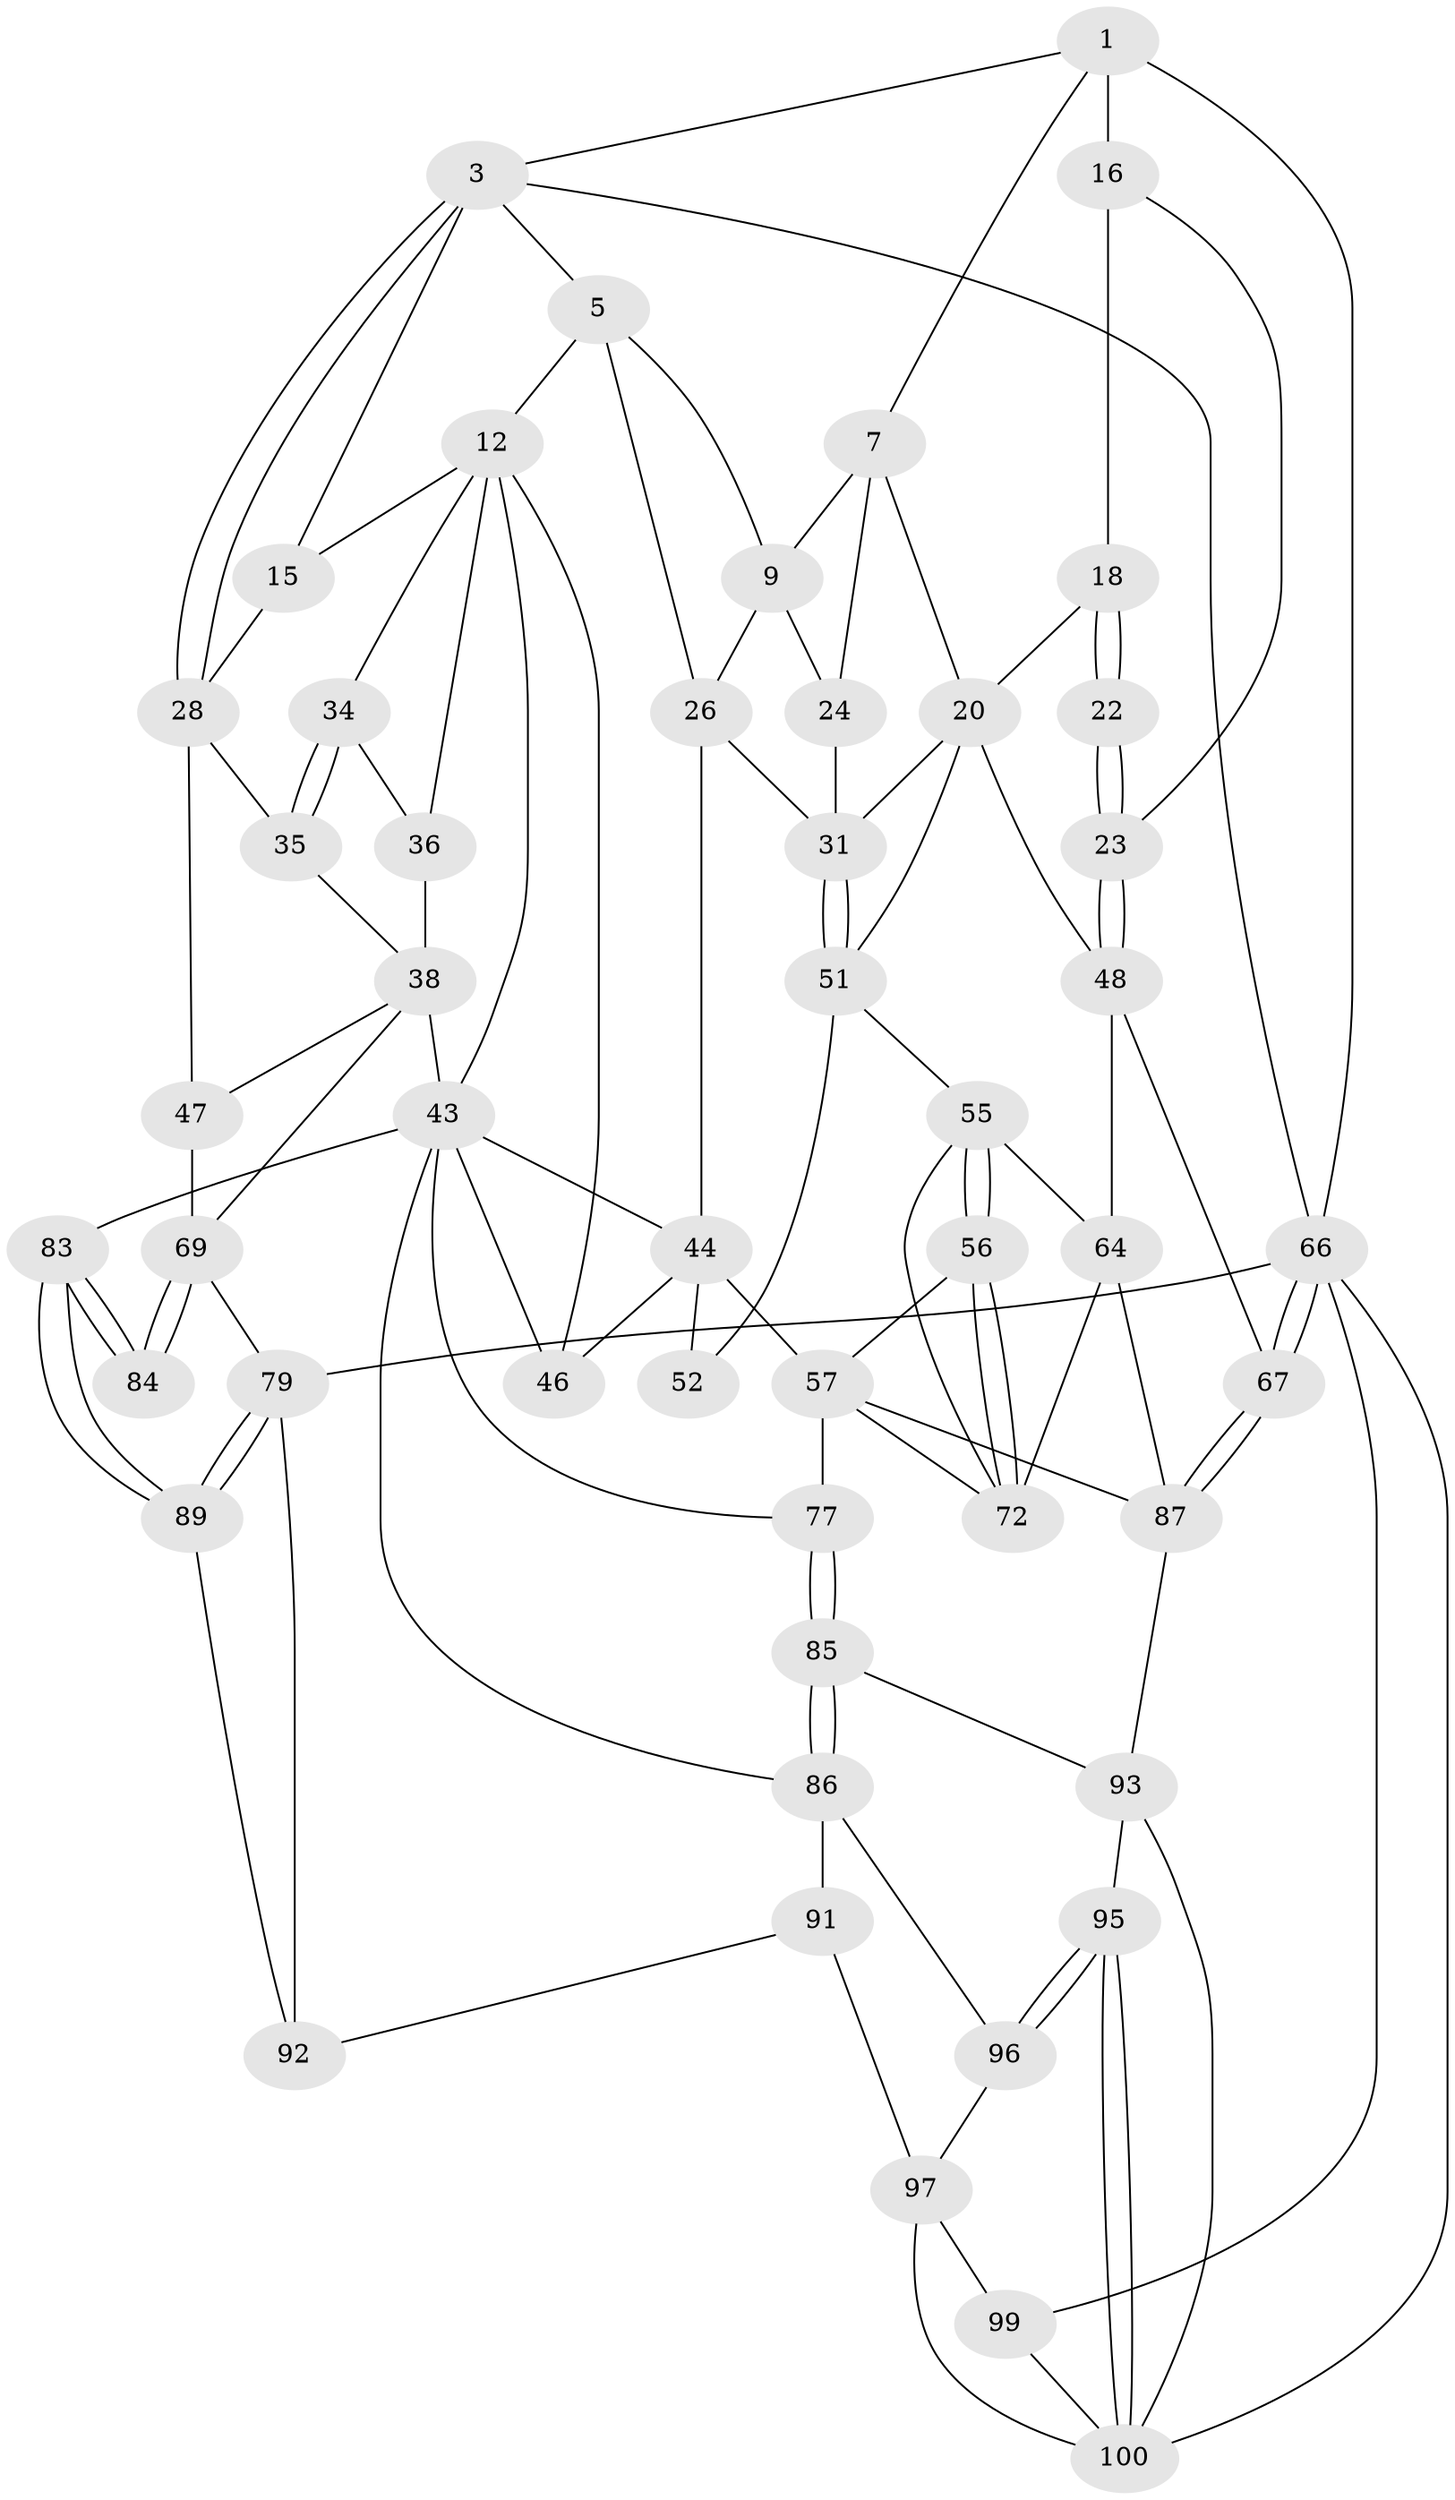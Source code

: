 // original degree distribution, {3: 0.0196078431372549, 6: 0.22549019607843138, 4: 0.24509803921568626, 5: 0.5098039215686274}
// Generated by graph-tools (version 1.1) at 2025/17/03/09/25 04:17:04]
// undirected, 51 vertices, 113 edges
graph export_dot {
graph [start="1"]
  node [color=gray90,style=filled];
  1 [pos="+0.7198717252641986+0",super="+6+2"];
  3 [pos="+0+0",super="+4"];
  5 [pos="+0.5428724080354386+0",super="+10"];
  7 [pos="+0.7980808555644903+0.11751482180224478",super="+21+8"];
  9 [pos="+0.5969220027786725+0.07878310569682002",super="+25"];
  12 [pos="+0.444265666663326+0.26842367314032173",super="+42+13"];
  15 [pos="+0.24509851600094198+0.07273935689051629"];
  16 [pos="+0.8760879901977036+0.09807949715918592",super="+17"];
  18 [pos="+0.8782278646632898+0.11150063396778102",super="+19"];
  20 [pos="+0.8059760457845605+0.29767325908839565",super="+30"];
  22 [pos="+1+0.2613464410613571"];
  23 [pos="+1+0.2868980644985306"];
  24 [pos="+0.6897908522559942+0.17918778637904093",super="+27"];
  26 [pos="+0.5187288151641095+0.29818909890107226",super="+33"];
  28 [pos="+0+0.10741273853517273",super="+29"];
  31 [pos="+0.7141123830611718+0.3330235962948548",super="+32"];
  34 [pos="+0.20611296119119377+0.31076704384656056"];
  35 [pos="+0.10088745648987342+0.3096373312933573"];
  36 [pos="+0.2949894796957042+0.3511786734513601",super="+37"];
  38 [pos="+0.22127921629824845+0.47029052861541637",super="+39+41"];
  43 [pos="+0.3535456324510114+0.46008690374861466",super="+59"];
  44 [pos="+0.6093630891686713+0.4244274630065894",super="+45"];
  46 [pos="+0.5833278761987788+0.4568730355582789"];
  47 [pos="+0+0.4409353262428553"];
  48 [pos="+1+0.5295916124827456",super="+49+68"];
  51 [pos="+0.6356363469615098+0.41064074318868904",super="+53"];
  52 [pos="+0.6148210317101506+0.42207864905762754"];
  55 [pos="+0.7699436933579515+0.5363255100952206",super="+65"];
  56 [pos="+0.686358840154395+0.5881657063878059"];
  57 [pos="+0.6502378684346715+0.5826603821754734",super="+76"];
  64 [pos="+0.8299604684047888+0.6179203628351899",super="+73"];
  66 [pos="+1+1",super="+81"];
  67 [pos="+1+1"];
  69 [pos="+0.16089315498737117+0.6078847516571837",super="+70"];
  72 [pos="+0.7508606422533018+0.6682123018642545",super="+74"];
  77 [pos="+0.576080643618286+0.8328768362741519"];
  79 [pos="+0+0.894631578743515",super="+80"];
  83 [pos="+0.12971294730079538+0.7691227541166676"];
  84 [pos="+0.12803412881724627+0.7619761919716821"];
  85 [pos="+0.5717722940891334+0.8431828753513867"];
  86 [pos="+0.3515031449051303+0.7876637180582023",super="+90"];
  87 [pos="+0.8733765460027203+0.8228343521831964",super="+88"];
  89 [pos="+0.1293764210746352+0.7714888346972785"];
  91 [pos="+0.2452281751427668+0.8867134275866065"];
  92 [pos="+0.16333901048260183+0.8487135682065639"];
  93 [pos="+0.8030441563070592+0.9207922056676408",super="+94"];
  95 [pos="+0.5630624768406095+0.9078709192848583"];
  96 [pos="+0.39536130371555955+0.9383224495248343"];
  97 [pos="+0.38995958691270005+0.9608510038415495",super="+98"];
  99 [pos="+0.17062827540951125+1"];
  100 [pos="+0.5893460826167356+1",super="+101+102"];
  1 -- 16 [weight=2];
  1 -- 7;
  1 -- 66;
  1 -- 3;
  3 -- 28;
  3 -- 28;
  3 -- 5;
  3 -- 15;
  3 -- 66;
  5 -- 9;
  5 -- 26;
  5 -- 12;
  7 -- 24 [weight=2];
  7 -- 20;
  7 -- 9;
  9 -- 26;
  9 -- 24;
  12 -- 43;
  12 -- 46;
  12 -- 34;
  12 -- 36;
  12 -- 15;
  15 -- 28;
  16 -- 18;
  16 -- 23;
  18 -- 22 [weight=2];
  18 -- 22;
  18 -- 20;
  20 -- 31;
  20 -- 48;
  20 -- 51;
  22 -- 23;
  22 -- 23;
  23 -- 48;
  23 -- 48;
  24 -- 31;
  26 -- 44;
  26 -- 31;
  28 -- 47;
  28 -- 35;
  31 -- 51;
  31 -- 51;
  34 -- 35;
  34 -- 35;
  34 -- 36;
  35 -- 38;
  36 -- 38 [weight=2];
  38 -- 69;
  38 -- 47;
  38 -- 43 [weight=2];
  43 -- 83;
  43 -- 77;
  43 -- 86;
  43 -- 46;
  43 -- 44;
  44 -- 52;
  44 -- 57;
  44 -- 46;
  47 -- 69;
  48 -- 64 [weight=2];
  48 -- 67;
  51 -- 52 [weight=2];
  51 -- 55;
  55 -- 56;
  55 -- 56;
  55 -- 64;
  55 -- 72;
  56 -- 57;
  56 -- 72;
  56 -- 72;
  57 -- 77;
  57 -- 87;
  57 -- 72;
  64 -- 87;
  64 -- 72;
  66 -- 67;
  66 -- 67;
  66 -- 99;
  66 -- 79;
  66 -- 100;
  67 -- 87;
  67 -- 87;
  69 -- 84 [weight=2];
  69 -- 84;
  69 -- 79;
  77 -- 85;
  77 -- 85;
  79 -- 89;
  79 -- 89;
  79 -- 92;
  83 -- 84;
  83 -- 84;
  83 -- 89;
  83 -- 89;
  85 -- 86;
  85 -- 86;
  85 -- 93;
  86 -- 96;
  86 -- 91;
  87 -- 93;
  89 -- 92;
  91 -- 92;
  91 -- 97;
  93 -- 95;
  93 -- 100;
  95 -- 96;
  95 -- 96;
  95 -- 100;
  95 -- 100;
  96 -- 97;
  97 -- 99;
  97 -- 100;
  99 -- 100;
}
